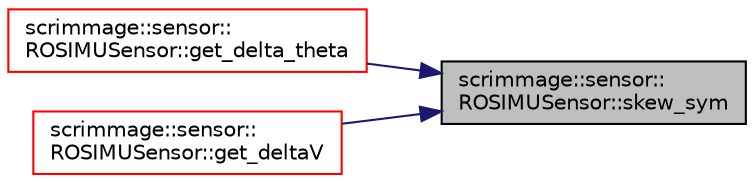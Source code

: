 digraph "scrimmage::sensor::ROSIMUSensor::skew_sym"
{
 // LATEX_PDF_SIZE
  edge [fontname="Helvetica",fontsize="10",labelfontname="Helvetica",labelfontsize="10"];
  node [fontname="Helvetica",fontsize="10",shape=record];
  rankdir="RL";
  Node1 [label="scrimmage::sensor::\lROSIMUSensor::skew_sym",height=0.2,width=0.4,color="black", fillcolor="grey75", style="filled", fontcolor="black",tooltip=" "];
  Node1 -> Node2 [dir="back",color="midnightblue",fontsize="10",style="solid",fontname="Helvetica"];
  Node2 [label="scrimmage::sensor::\lROSIMUSensor::get_delta_theta",height=0.2,width=0.4,color="red", fillcolor="white", style="filled",URL="$classscrimmage_1_1sensor_1_1ROSIMUSensor.html#ade87f4f2b25d40cf707a21a6aa00d891",tooltip=" "];
  Node1 -> Node4 [dir="back",color="midnightblue",fontsize="10",style="solid",fontname="Helvetica"];
  Node4 [label="scrimmage::sensor::\lROSIMUSensor::get_deltaV",height=0.2,width=0.4,color="red", fillcolor="white", style="filled",URL="$classscrimmage_1_1sensor_1_1ROSIMUSensor.html#aacdf28a891ddc080f4bcb83ab49b7af7",tooltip=" "];
}

